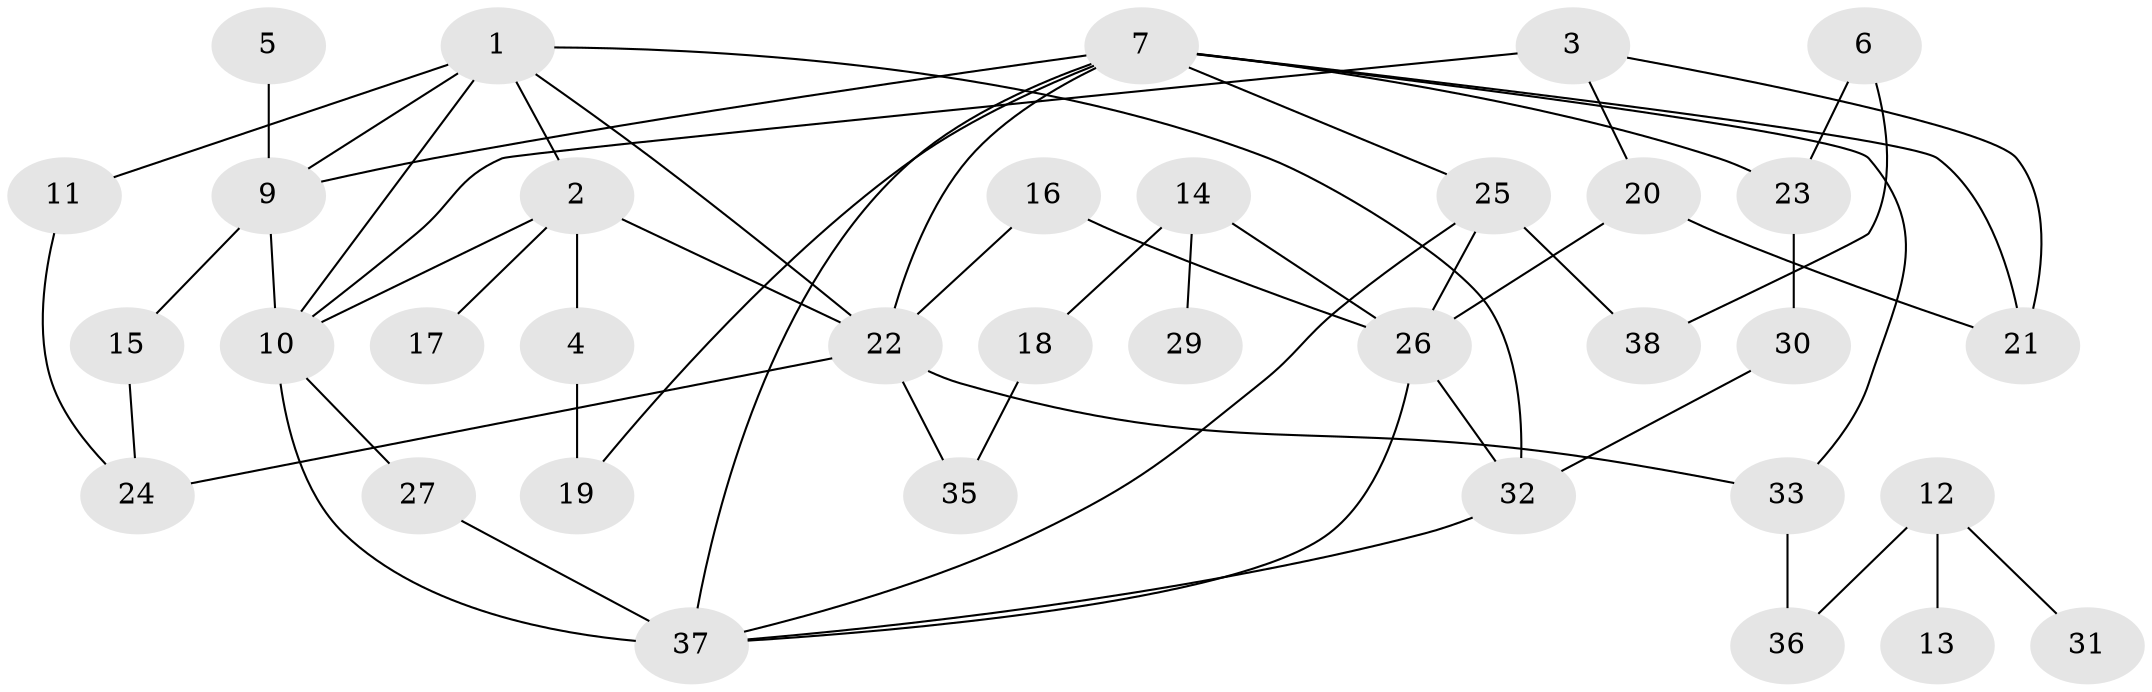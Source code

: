 // original degree distribution, {3: 0.189873417721519, 1: 0.22784810126582278, 2: 0.3037974683544304, 4: 0.10126582278481013, 0: 0.05063291139240506, 6: 0.02531645569620253, 5: 0.08860759493670886, 8: 0.012658227848101266}
// Generated by graph-tools (version 1.1) at 2025/33/03/09/25 02:33:35]
// undirected, 35 vertices, 55 edges
graph export_dot {
graph [start="1"]
  node [color=gray90,style=filled];
  1;
  2;
  3;
  4;
  5;
  6;
  7;
  9;
  10;
  11;
  12;
  13;
  14;
  15;
  16;
  17;
  18;
  19;
  20;
  21;
  22;
  23;
  24;
  25;
  26;
  27;
  29;
  30;
  31;
  32;
  33;
  35;
  36;
  37;
  38;
  1 -- 2 [weight=1.0];
  1 -- 9 [weight=1.0];
  1 -- 10 [weight=1.0];
  1 -- 11 [weight=1.0];
  1 -- 22 [weight=1.0];
  1 -- 32 [weight=1.0];
  2 -- 4 [weight=1.0];
  2 -- 10 [weight=1.0];
  2 -- 17 [weight=1.0];
  2 -- 22 [weight=1.0];
  3 -- 10 [weight=2.0];
  3 -- 20 [weight=1.0];
  3 -- 21 [weight=1.0];
  4 -- 19 [weight=1.0];
  5 -- 9 [weight=1.0];
  6 -- 23 [weight=1.0];
  6 -- 38 [weight=1.0];
  7 -- 9 [weight=1.0];
  7 -- 19 [weight=1.0];
  7 -- 21 [weight=1.0];
  7 -- 22 [weight=1.0];
  7 -- 23 [weight=1.0];
  7 -- 25 [weight=1.0];
  7 -- 33 [weight=1.0];
  7 -- 37 [weight=1.0];
  9 -- 10 [weight=1.0];
  9 -- 15 [weight=1.0];
  10 -- 27 [weight=1.0];
  10 -- 37 [weight=2.0];
  11 -- 24 [weight=1.0];
  12 -- 13 [weight=1.0];
  12 -- 31 [weight=1.0];
  12 -- 36 [weight=1.0];
  14 -- 18 [weight=1.0];
  14 -- 26 [weight=1.0];
  14 -- 29 [weight=1.0];
  15 -- 24 [weight=1.0];
  16 -- 22 [weight=1.0];
  16 -- 26 [weight=1.0];
  18 -- 35 [weight=1.0];
  20 -- 21 [weight=1.0];
  20 -- 26 [weight=1.0];
  22 -- 24 [weight=2.0];
  22 -- 33 [weight=1.0];
  22 -- 35 [weight=1.0];
  23 -- 30 [weight=2.0];
  25 -- 26 [weight=1.0];
  25 -- 37 [weight=1.0];
  25 -- 38 [weight=1.0];
  26 -- 32 [weight=1.0];
  26 -- 37 [weight=1.0];
  27 -- 37 [weight=1.0];
  30 -- 32 [weight=1.0];
  32 -- 37 [weight=1.0];
  33 -- 36 [weight=1.0];
}
